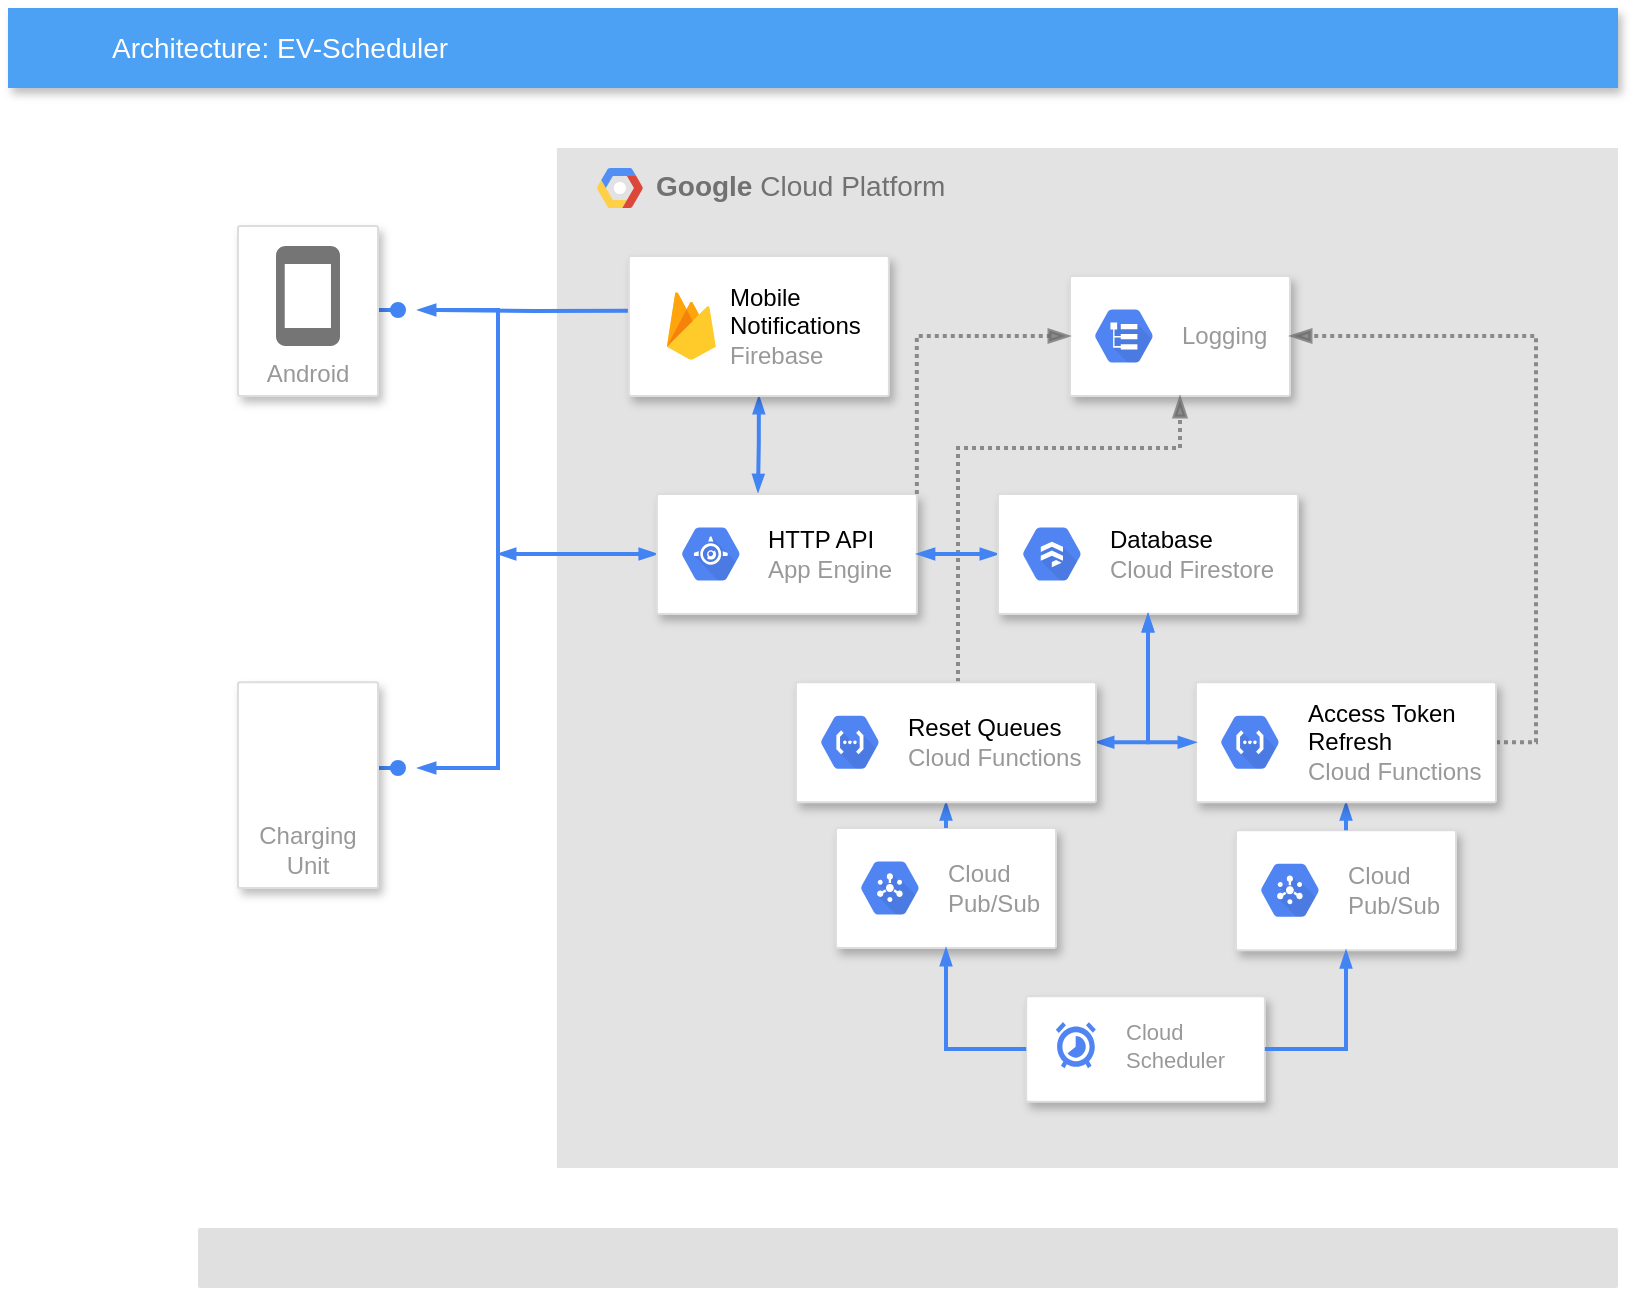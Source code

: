 <mxfile version="12.4.8" type="device"><diagram id="f106602c-feb2-e66a-4537-3a34d633f6aa" name="Page-1"><mxGraphModel dx="1422" dy="824" grid="1" gridSize="10" guides="1" tooltips="1" connect="1" arrows="1" fold="1" page="1" pageScale="1" pageWidth="1169" pageHeight="827" background="#ffffff" math="0" shadow="0"><root><mxCell id="0"/><mxCell id="1" parent="0"/><mxCell id="2" value="Architecture: EV-Scheduler" style="fillColor=#4DA1F5;strokeColor=none;shadow=1;gradientColor=none;fontSize=14;align=left;spacingLeft=50;fontColor=#ffffff;html=1;" parent="1" vertex="1"><mxGeometry x="85" y="40" width="805" height="40" as="geometry"/></mxCell><mxCell id="5" value="" style="edgeStyle=elbowEdgeStyle;fontSize=12;html=1;endArrow=oval;endFill=1;rounded=0;strokeWidth=2;endSize=6;startSize=4;dashed=0;strokeColor=#4284F3;elbow=vertical;" parent="1" edge="1"><mxGeometry width="100" relative="1" as="geometry"><mxPoint x="270" y="190.953" as="sourcePoint"/><mxPoint x="280" y="191" as="targetPoint"/></mxGeometry></mxCell><mxCell id="11" value="" style="edgeStyle=elbowEdgeStyle;fontSize=12;html=1;endArrow=oval;endFill=1;rounded=0;strokeWidth=2;endSize=6;startSize=4;dashed=0;strokeColor=#4284F3;elbow=vertical;" parent="1" edge="1"><mxGeometry width="100" relative="1" as="geometry"><mxPoint x="270" y="419.989" as="sourcePoint"/><mxPoint x="280" y="420" as="targetPoint"/><Array as="points"/></mxGeometry></mxCell><mxCell id="16" value="" style="rounded=1;absoluteArcSize=1;arcSize=2;html=1;strokeColor=none;gradientColor=none;shadow=0;dashed=0;strokeColor=none;fontSize=12;fontColor=#9E9E9E;align=left;verticalAlign=top;spacing=10;spacingTop=-4;fillColor=#E0E0E0;" parent="1" vertex="1"><mxGeometry x="180" y="650" width="710" height="30" as="geometry"/></mxCell><mxCell id="19" value="" style="fontSize=12;html=1;endArrow=blockThin;endFill=1;rounded=0;strokeWidth=2;endSize=4;startSize=4;dashed=0;strokeColor=#4284F3;startArrow=blockThin;startFill=1;edgeStyle=orthogonalEdgeStyle;" parent="1" edge="1"><mxGeometry width="100" relative="1" as="geometry"><mxPoint x="290" y="191" as="sourcePoint"/><mxPoint x="290" y="420" as="targetPoint"/><Array as="points"><mxPoint x="330" y="191"/><mxPoint x="330" y="420"/></Array></mxGeometry></mxCell><mxCell id="3" value="Android" style="strokeColor=#dddddd;fillColor=#ffffff;shadow=1;strokeWidth=1;rounded=1;absoluteArcSize=1;arcSize=2;labelPosition=center;verticalLabelPosition=middle;align=center;verticalAlign=bottom;spacingLeft=0;fontColor=#999999;fontSize=12;whiteSpace=wrap;spacingBottom=2;html=1;" parent="1" vertex="1"><mxGeometry x="200" y="149" width="70" height="85" as="geometry"/></mxCell><mxCell id="4" value="" style="dashed=0;html=1;fillColor=#757575;strokeColor=none;shape=mxgraph.gcp2.phone;part=1;" parent="3" vertex="1"><mxGeometry x="0.5" width="32" height="50" relative="1" as="geometry"><mxPoint x="-16" y="10" as="offset"/></mxGeometry></mxCell><mxCell id="9" value="Charging Unit" style="strokeColor=#dddddd;fillColor=#ffffff;shadow=1;strokeWidth=1;rounded=1;absoluteArcSize=1;arcSize=2;labelPosition=center;verticalLabelPosition=middle;align=center;verticalAlign=bottom;spacingLeft=0;fontColor=#999999;fontSize=12;whiteSpace=wrap;spacingBottom=2;html=1;" parent="1" vertex="1"><mxGeometry x="200" y="377.14" width="70" height="102.86" as="geometry"/></mxCell><mxCell id="8lsALIDaT8kiG6ihRraC-36" value="" style="shape=image;html=1;verticalAlign=top;verticalLabelPosition=bottom;labelBackgroundColor=#ffffff;imageAspect=0;aspect=fixed;image=https://cdn0.iconfinder.com/data/icons/30-hardware-line-icons/64/Processor-128.png" parent="1" vertex="1"><mxGeometry x="212.5" y="390" width="45" height="45" as="geometry"/></mxCell><mxCell id="14" value="&lt;b&gt;Google &lt;/b&gt;Cloud Platform" style="fillColor=#E3E3E3;strokeColor=none;shadow=0;gradientColor=none;fontSize=14;align=left;spacing=10;fontColor=#717171;9E9E9E;verticalAlign=top;spacingTop=-4;fontStyle=0;spacingLeft=40;html=1;" parent="1" vertex="1"><mxGeometry x="359.44" y="110" width="530.56" height="510" as="geometry"/></mxCell><mxCell id="15" value="" style="shape=mxgraph.gcp2.google_cloud_platform;fillColor=#F6F6F6;strokeColor=none;shadow=0;gradientColor=none;" parent="14" vertex="1"><mxGeometry width="23" height="20" relative="1" as="geometry"><mxPoint x="20" y="10" as="offset"/></mxGeometry></mxCell><mxCell id="8lsALIDaT8kiG6ihRraC-82" value="" style="group" parent="14" vertex="1" connectable="0"><mxGeometry x="234.65" y="424.15" width="119.35" height="52.76" as="geometry"/></mxCell><mxCell id="8lsALIDaT8kiG6ihRraC-85" value="" style="group" parent="8lsALIDaT8kiG6ihRraC-82" vertex="1" connectable="0"><mxGeometry width="119.35" height="52.76" as="geometry"/></mxCell><mxCell id="8lsALIDaT8kiG6ihRraC-83" value="" style="strokeColor=#dddddd;fillColor=#ffffff;shadow=1;strokeWidth=1;rounded=1;absoluteArcSize=1;arcSize=2;fontSize=14;fontColor=#808080;align=left;html=1;" parent="8lsALIDaT8kiG6ihRraC-85" vertex="1"><mxGeometry width="119.35" height="52.76" as="geometry"/></mxCell><mxCell id="8lsALIDaT8kiG6ihRraC-81" value="&lt;div&gt;Cloud &lt;br&gt;&lt;/div&gt;&lt;div&gt;Scheduler&lt;/div&gt;" style="html=1;fillColor=#5184F3;strokeColor=none;verticalAlign=middle;labelPosition=right;verticalLabelPosition=middle;align=left;fontSize=11;fontStyle=0;fontColor=#999999;shape=mxgraph.gcp2.cloud_scheduler;aspect=fixed;spacing=15;spacingBottom=0;spacingTop=1;" parent="8lsALIDaT8kiG6ihRraC-85" vertex="1"><mxGeometry x="14.81" y="12.905" width="20.024" height="23.025" as="geometry"/></mxCell><mxCell id="8lsALIDaT8kiG6ihRraC-35" value="" style="fontSize=12;html=1;endArrow=blockThin;endFill=1;rounded=0;strokeWidth=2;endSize=4;startSize=4;dashed=0;strokeColor=#4284F3;startArrow=blockThin;startFill=1;edgeStyle=orthogonalEdgeStyle;exitX=0;exitY=0.5;exitDx=0;exitDy=0;" parent="1" source="8lsALIDaT8kiG6ihRraC-119" edge="1"><mxGeometry width="100" relative="1" as="geometry"><mxPoint x="419.69" y="351.276" as="sourcePoint"/><mxPoint x="330" y="313" as="targetPoint"/><Array as="points"/></mxGeometry></mxCell><mxCell id="8lsALIDaT8kiG6ihRraC-73" value="" style="strokeColor=#dddddd;shadow=1;strokeWidth=1;rounded=1;absoluteArcSize=1;arcSize=2;" parent="1" vertex="1"><mxGeometry x="616" y="174" width="110" height="60" as="geometry"/></mxCell><mxCell id="8lsALIDaT8kiG6ihRraC-74" value="Logging" style="dashed=0;connectable=0;html=1;fillColor=#5184F3;strokeColor=none;shape=mxgraph.gcp2.hexIcon;prIcon=logging;part=1;labelPosition=right;verticalLabelPosition=middle;align=left;verticalAlign=middle;spacingLeft=5;fontColor=#999999;fontSize=12;" parent="8lsALIDaT8kiG6ihRraC-73" vertex="1"><mxGeometry y="0.5" width="44" height="39" relative="1" as="geometry"><mxPoint x="5" y="-19.5" as="offset"/></mxGeometry></mxCell><mxCell id="8lsALIDaT8kiG6ihRraC-108" value="" style="fontSize=12;html=1;endArrow=blockThin;endFill=1;rounded=0;strokeWidth=2;endSize=4;startSize=4;dashed=0;strokeColor=#4284F3;startArrow=blockThin;startFill=1;edgeStyle=orthogonalEdgeStyle;exitX=0.5;exitY=1;exitDx=0;exitDy=0;" parent="1" source="8lsALIDaT8kiG6ihRraC-128" edge="1"><mxGeometry width="100" relative="1" as="geometry"><mxPoint x="474.6" y="234.2" as="sourcePoint"/><mxPoint x="460" y="282" as="targetPoint"/></mxGeometry></mxCell><mxCell id="8lsALIDaT8kiG6ihRraC-109" style="edgeStyle=orthogonalEdgeStyle;rounded=0;orthogonalLoop=1;jettySize=auto;html=1;startArrow=none;startFill=0;strokeColor=#666666;endArrow=blockThin;endFill=1;strokeWidth=2;dashed=1;opacity=70;dashPattern=1 1;entryX=0.5;entryY=1;entryDx=0;entryDy=0;" parent="1" target="8lsALIDaT8kiG6ihRraC-73" edge="1"><mxGeometry relative="1" as="geometry"><mxPoint x="560" y="377" as="sourcePoint"/><Array as="points"><mxPoint x="560" y="377"/><mxPoint x="560" y="260"/><mxPoint x="671" y="260"/></Array></mxGeometry></mxCell><mxCell id="8lsALIDaT8kiG6ihRraC-110" style="edgeStyle=orthogonalEdgeStyle;rounded=0;orthogonalLoop=1;jettySize=auto;html=1;exitX=1;exitY=0.5;exitDx=0;exitDy=0;entryX=1;entryY=0.5;entryDx=0;entryDy=0;startArrow=none;startFill=0;strokeColor=#666666;endArrow=blockThin;endFill=1;strokeWidth=2;dashed=1;opacity=70;dashPattern=1 1;" parent="1" source="8lsALIDaT8kiG6ihRraC-126" target="8lsALIDaT8kiG6ihRraC-73" edge="1"><mxGeometry relative="1" as="geometry"><mxPoint x="690.143" y="458.048" as="sourcePoint"/><mxPoint x="645" y="244" as="targetPoint"/></mxGeometry></mxCell><mxCell id="8lsALIDaT8kiG6ihRraC-111" value="" style="fontSize=12;html=1;endArrow=none;endFill=0;rounded=0;strokeWidth=2;endSize=4;startSize=4;dashed=0;strokeColor=#4284F3;startArrow=none;startFill=0;edgeStyle=orthogonalEdgeStyle;entryX=0.006;entryY=0.391;entryDx=0;entryDy=0;entryPerimeter=0;" parent="1" target="8lsALIDaT8kiG6ihRraC-128" edge="1"><mxGeometry width="100" relative="1" as="geometry"><mxPoint x="300" y="191" as="sourcePoint"/><mxPoint x="419.4" y="204.2" as="targetPoint"/></mxGeometry></mxCell><mxCell id="8lsALIDaT8kiG6ihRraC-115" value="" style="strokeColor=#dddddd;shadow=1;strokeWidth=1;rounded=1;absoluteArcSize=1;arcSize=2;fillColor=#ffffff;" parent="1" vertex="1"><mxGeometry x="699" y="451.14" width="110" height="60" as="geometry"/></mxCell><mxCell id="8lsALIDaT8kiG6ihRraC-116" value="Cloud&#xA;Pub/Sub" style="dashed=0;connectable=0;html=1;fillColor=#5184F3;strokeColor=none;shape=mxgraph.gcp2.hexIcon;prIcon=cloud_pubsub;part=1;labelPosition=right;verticalLabelPosition=middle;align=left;verticalAlign=middle;spacingLeft=5;fontColor=#999999;fontSize=12;" parent="8lsALIDaT8kiG6ihRraC-115" vertex="1"><mxGeometry y="0.5" width="44" height="39" relative="1" as="geometry"><mxPoint x="5" y="-19.5" as="offset"/></mxGeometry></mxCell><mxCell id="8lsALIDaT8kiG6ihRraC-86" value="" style="fontSize=12;html=1;endArrow=blockThin;endFill=1;rounded=0;strokeWidth=2;endSize=4;startSize=4;dashed=0;strokeColor=#4284F3;startArrow=none;startFill=0;edgeStyle=orthogonalEdgeStyle;entryX=0.5;entryY=1;entryDx=0;entryDy=0;exitX=1;exitY=0.5;exitDx=0;exitDy=0;" parent="1" source="8lsALIDaT8kiG6ihRraC-83" target="8lsALIDaT8kiG6ihRraC-115" edge="1"><mxGeometry width="100" relative="1" as="geometry"><mxPoint x="522.39" y="463.67" as="sourcePoint"/><mxPoint x="579" y="496" as="targetPoint"/></mxGeometry></mxCell><mxCell id="8lsALIDaT8kiG6ihRraC-118" value="" style="fontSize=12;html=1;endArrow=blockThin;endFill=1;rounded=0;strokeWidth=2;endSize=4;startSize=4;dashed=0;strokeColor=#4284F3;startArrow=none;startFill=0;edgeStyle=orthogonalEdgeStyle;entryX=0.5;entryY=1;entryDx=0;entryDy=0;exitX=0.5;exitY=0;exitDx=0;exitDy=0;" parent="1" source="8lsALIDaT8kiG6ihRraC-115" target="8lsALIDaT8kiG6ihRraC-126" edge="1"><mxGeometry width="100" relative="1" as="geometry"><mxPoint x="614.667" y="543.14" as="sourcePoint"/><mxPoint x="733.905" y="450.188" as="targetPoint"/></mxGeometry></mxCell><mxCell id="8lsALIDaT8kiG6ihRraC-119" value="" style="strokeColor=#dddddd;shadow=1;strokeWidth=1;rounded=1;absoluteArcSize=1;arcSize=2;fillColor=#ffffff;" parent="1" vertex="1"><mxGeometry x="409.44" y="283" width="130" height="60" as="geometry"/></mxCell><mxCell id="8lsALIDaT8kiG6ihRraC-120" value="&lt;font color=&quot;#000000&quot;&gt;HTTP API&lt;/font&gt;&lt;br&gt;App Engine" style="dashed=0;connectable=0;html=1;fillColor=#5184F3;strokeColor=none;shape=mxgraph.gcp2.hexIcon;prIcon=app_engine;part=1;labelPosition=right;verticalLabelPosition=middle;align=left;verticalAlign=middle;spacingLeft=5;fontColor=#999999;fontSize=12;" parent="8lsALIDaT8kiG6ihRraC-119" vertex="1"><mxGeometry y="0.5" width="44" height="39" relative="1" as="geometry"><mxPoint x="5" y="-19.5" as="offset"/></mxGeometry></mxCell><mxCell id="8lsALIDaT8kiG6ihRraC-105" value="" style="fontSize=12;html=1;endArrow=blockThin;endFill=1;rounded=0;strokeWidth=2;endSize=4;startSize=4;dashed=0;strokeColor=#4284F3;startArrow=blockThin;startFill=1;edgeStyle=orthogonalEdgeStyle;exitX=0;exitY=0.5;exitDx=0;exitDy=0;entryX=1;entryY=0.5;entryDx=0;entryDy=0;" parent="1" source="8lsALIDaT8kiG6ihRraC-124" target="8lsALIDaT8kiG6ihRraC-119" edge="1"><mxGeometry width="100" relative="1" as="geometry"><mxPoint x="579.69" y="313.276" as="sourcePoint"/><mxPoint x="529" y="313" as="targetPoint"/></mxGeometry></mxCell><mxCell id="8lsALIDaT8kiG6ihRraC-124" value="" style="strokeColor=#dddddd;shadow=1;strokeWidth=1;rounded=1;absoluteArcSize=1;arcSize=2;fillColor=#ffffff;" parent="1" vertex="1"><mxGeometry x="580" y="283" width="150" height="60" as="geometry"/></mxCell><mxCell id="8lsALIDaT8kiG6ihRraC-125" value="&lt;font color=&quot;#000000&quot;&gt;Database&lt;/font&gt;&lt;br&gt;Cloud Firestore" style="dashed=0;connectable=0;html=1;fillColor=#5184F3;strokeColor=none;shape=mxgraph.gcp2.hexIcon;prIcon=cloud_firestore;part=1;labelPosition=right;verticalLabelPosition=middle;align=left;verticalAlign=middle;spacingLeft=5;fontColor=#999999;fontSize=12;" parent="8lsALIDaT8kiG6ihRraC-124" vertex="1"><mxGeometry y="0.5" width="44" height="39" relative="1" as="geometry"><mxPoint x="5" y="-19.5" as="offset"/></mxGeometry></mxCell><mxCell id="8lsALIDaT8kiG6ihRraC-67" value="" style="fontSize=12;html=1;endArrow=blockThin;endFill=1;rounded=0;strokeWidth=2;endSize=4;startSize=4;dashed=0;strokeColor=#4284F3;startArrow=blockThin;startFill=1;edgeStyle=orthogonalEdgeStyle;entryX=0.5;entryY=1;entryDx=0;entryDy=0;exitX=1;exitY=0.5;exitDx=0;exitDy=0;" parent="1" source="6oZrSNU-p5ZtY50Uz7h8-22" target="8lsALIDaT8kiG6ihRraC-124" edge="1"><mxGeometry width="100" relative="1" as="geometry"><mxPoint x="634.905" y="390" as="sourcePoint"/><mxPoint x="634.862" y="345.69" as="targetPoint"/></mxGeometry></mxCell><mxCell id="8lsALIDaT8kiG6ihRraC-126" value="" style="strokeColor=#dddddd;shadow=1;strokeWidth=1;rounded=1;absoluteArcSize=1;arcSize=2;fillColor=#ffffff;" parent="1" vertex="1"><mxGeometry x="679" y="377.14" width="150" height="60" as="geometry"/></mxCell><mxCell id="8lsALIDaT8kiG6ihRraC-127" value="&lt;div&gt;&lt;font color=&quot;#000000&quot;&gt;Access Token &lt;br&gt;&lt;/font&gt;&lt;/div&gt;&lt;div&gt;&lt;font color=&quot;#000000&quot;&gt;Refresh&lt;/font&gt;&lt;/div&gt;Cloud Functions" style="dashed=0;connectable=0;html=1;fillColor=#5184F3;strokeColor=none;shape=mxgraph.gcp2.hexIcon;prIcon=cloud_functions;part=1;labelPosition=right;verticalLabelPosition=middle;align=left;verticalAlign=middle;spacingLeft=5;fontColor=#999999;fontSize=12;" parent="8lsALIDaT8kiG6ihRraC-126" vertex="1"><mxGeometry y="0.5" width="44" height="39" relative="1" as="geometry"><mxPoint x="5" y="-19.5" as="offset"/></mxGeometry></mxCell><mxCell id="8lsALIDaT8kiG6ihRraC-130" value="" style="group" parent="1" vertex="1" connectable="0"><mxGeometry x="395.44" y="164" width="130" height="70" as="geometry"/></mxCell><mxCell id="8lsALIDaT8kiG6ihRraC-128" value="" style="strokeColor=#dddddd;shadow=1;strokeWidth=1;rounded=1;absoluteArcSize=1;arcSize=2;fillColor=#ffffff;" parent="8lsALIDaT8kiG6ihRraC-130" vertex="1"><mxGeometry width="130" height="70" as="geometry"/></mxCell><mxCell id="8lsALIDaT8kiG6ihRraC-129" value="&lt;div&gt;&lt;font color=&quot;#000000&quot;&gt;Mobile &lt;br&gt;&lt;/font&gt;&lt;/div&gt;&lt;div&gt;&lt;font color=&quot;#000000&quot;&gt;Notifications&lt;/font&gt;&lt;/div&gt;Firebase" style="dashed=0;connectable=0;html=1;fillColor=#5184F3;strokeColor=none;shape=mxgraph.gcp2.firebase;part=1;labelPosition=right;verticalLabelPosition=middle;align=left;verticalAlign=middle;spacingLeft=5;fontColor=#999999;fontSize=12;aspect=fixed;" parent="8lsALIDaT8kiG6ihRraC-128" vertex="1"><mxGeometry width="24.48" height="34" relative="1" as="geometry"><mxPoint x="19" y="18" as="offset"/></mxGeometry></mxCell><mxCell id="6oZrSNU-p5ZtY50Uz7h8-19" value="" style="strokeColor=#dddddd;shadow=1;strokeWidth=1;rounded=1;absoluteArcSize=1;arcSize=2;fillColor=#ffffff;" vertex="1" parent="1"><mxGeometry x="499" y="450" width="110" height="60" as="geometry"/></mxCell><mxCell id="6oZrSNU-p5ZtY50Uz7h8-20" value="Cloud&#xA;Pub/Sub" style="dashed=0;connectable=0;html=1;fillColor=#5184F3;strokeColor=none;shape=mxgraph.gcp2.hexIcon;prIcon=cloud_pubsub;part=1;labelPosition=right;verticalLabelPosition=middle;align=left;verticalAlign=middle;spacingLeft=5;fontColor=#999999;fontSize=12;" vertex="1" parent="6oZrSNU-p5ZtY50Uz7h8-19"><mxGeometry y="0.5" width="44" height="39" relative="1" as="geometry"><mxPoint x="5" y="-19.5" as="offset"/></mxGeometry></mxCell><mxCell id="6oZrSNU-p5ZtY50Uz7h8-21" value="" style="fontSize=12;html=1;endArrow=blockThin;endFill=1;rounded=0;strokeWidth=2;endSize=4;startSize=4;dashed=0;strokeColor=#4284F3;startArrow=none;startFill=0;edgeStyle=orthogonalEdgeStyle;entryX=0.5;entryY=1;entryDx=0;entryDy=0;exitX=0.5;exitY=0;exitDx=0;exitDy=0;" edge="1" source="6oZrSNU-p5ZtY50Uz7h8-19" target="6oZrSNU-p5ZtY50Uz7h8-22" parent="1"><mxGeometry width="100" relative="1" as="geometry"><mxPoint x="414.667" y="543.14" as="sourcePoint"/><mxPoint x="533.905" y="450.188" as="targetPoint"/></mxGeometry></mxCell><mxCell id="6oZrSNU-p5ZtY50Uz7h8-22" value="" style="strokeColor=#dddddd;shadow=1;strokeWidth=1;rounded=1;absoluteArcSize=1;arcSize=2;fillColor=#ffffff;" vertex="1" parent="1"><mxGeometry x="479" y="377.14" width="150" height="60" as="geometry"/></mxCell><mxCell id="6oZrSNU-p5ZtY50Uz7h8-23" value="&lt;div&gt;&lt;font color=&quot;#000000&quot;&gt;Reset Queues&lt;/font&gt;&lt;/div&gt;&lt;div&gt;Cloud Functions&lt;/div&gt;" style="dashed=0;connectable=0;html=1;fillColor=#5184F3;strokeColor=none;shape=mxgraph.gcp2.hexIcon;prIcon=cloud_functions;part=1;labelPosition=right;verticalLabelPosition=middle;align=left;verticalAlign=middle;spacingLeft=5;fontColor=#999999;fontSize=12;" vertex="1" parent="6oZrSNU-p5ZtY50Uz7h8-22"><mxGeometry y="0.5" width="44" height="39" relative="1" as="geometry"><mxPoint x="5" y="-19.5" as="offset"/></mxGeometry></mxCell><mxCell id="6oZrSNU-p5ZtY50Uz7h8-29" value="" style="fontSize=12;html=1;endArrow=blockThin;endFill=1;rounded=0;strokeWidth=2;endSize=4;startSize=4;dashed=0;strokeColor=#4284F3;startArrow=blockThin;startFill=1;edgeStyle=orthogonalEdgeStyle;exitX=0;exitY=0.5;exitDx=0;exitDy=0;entryX=0.5;entryY=1;entryDx=0;entryDy=0;" edge="1" parent="1" source="8lsALIDaT8kiG6ihRraC-126" target="8lsALIDaT8kiG6ihRraC-124"><mxGeometry width="100" relative="1" as="geometry"><mxPoint x="640" y="417" as="sourcePoint"/><mxPoint x="660" y="350" as="targetPoint"/></mxGeometry></mxCell><mxCell id="6oZrSNU-p5ZtY50Uz7h8-30" value="" style="fontSize=12;html=1;endArrow=blockThin;endFill=1;rounded=0;strokeWidth=2;endSize=4;startSize=4;dashed=0;strokeColor=#4284F3;startArrow=none;startFill=0;edgeStyle=orthogonalEdgeStyle;entryX=0.5;entryY=1;entryDx=0;entryDy=0;exitX=0;exitY=0.5;exitDx=0;exitDy=0;" edge="1" parent="1" source="8lsALIDaT8kiG6ihRraC-83" target="6oZrSNU-p5ZtY50Uz7h8-19"><mxGeometry width="100" relative="1" as="geometry"><mxPoint x="478" y="615" as="sourcePoint"/><mxPoint x="774" y="589" as="targetPoint"/></mxGeometry></mxCell><mxCell id="6oZrSNU-p5ZtY50Uz7h8-35" style="edgeStyle=orthogonalEdgeStyle;rounded=0;orthogonalLoop=1;jettySize=auto;html=1;exitX=1;exitY=0;exitDx=0;exitDy=0;entryX=0;entryY=0.5;entryDx=0;entryDy=0;startArrow=none;startFill=0;strokeColor=#666666;endArrow=blockThin;endFill=1;strokeWidth=2;dashed=1;opacity=70;dashPattern=1 1;" edge="1" parent="1" source="8lsALIDaT8kiG6ihRraC-119" target="8lsALIDaT8kiG6ihRraC-73"><mxGeometry relative="1" as="geometry"><mxPoint x="603" y="387" as="sourcePoint"/><mxPoint x="645" y="244" as="targetPoint"/><Array as="points"><mxPoint x="540" y="283"/><mxPoint x="540" y="204"/></Array></mxGeometry></mxCell></root></mxGraphModel></diagram></mxfile>